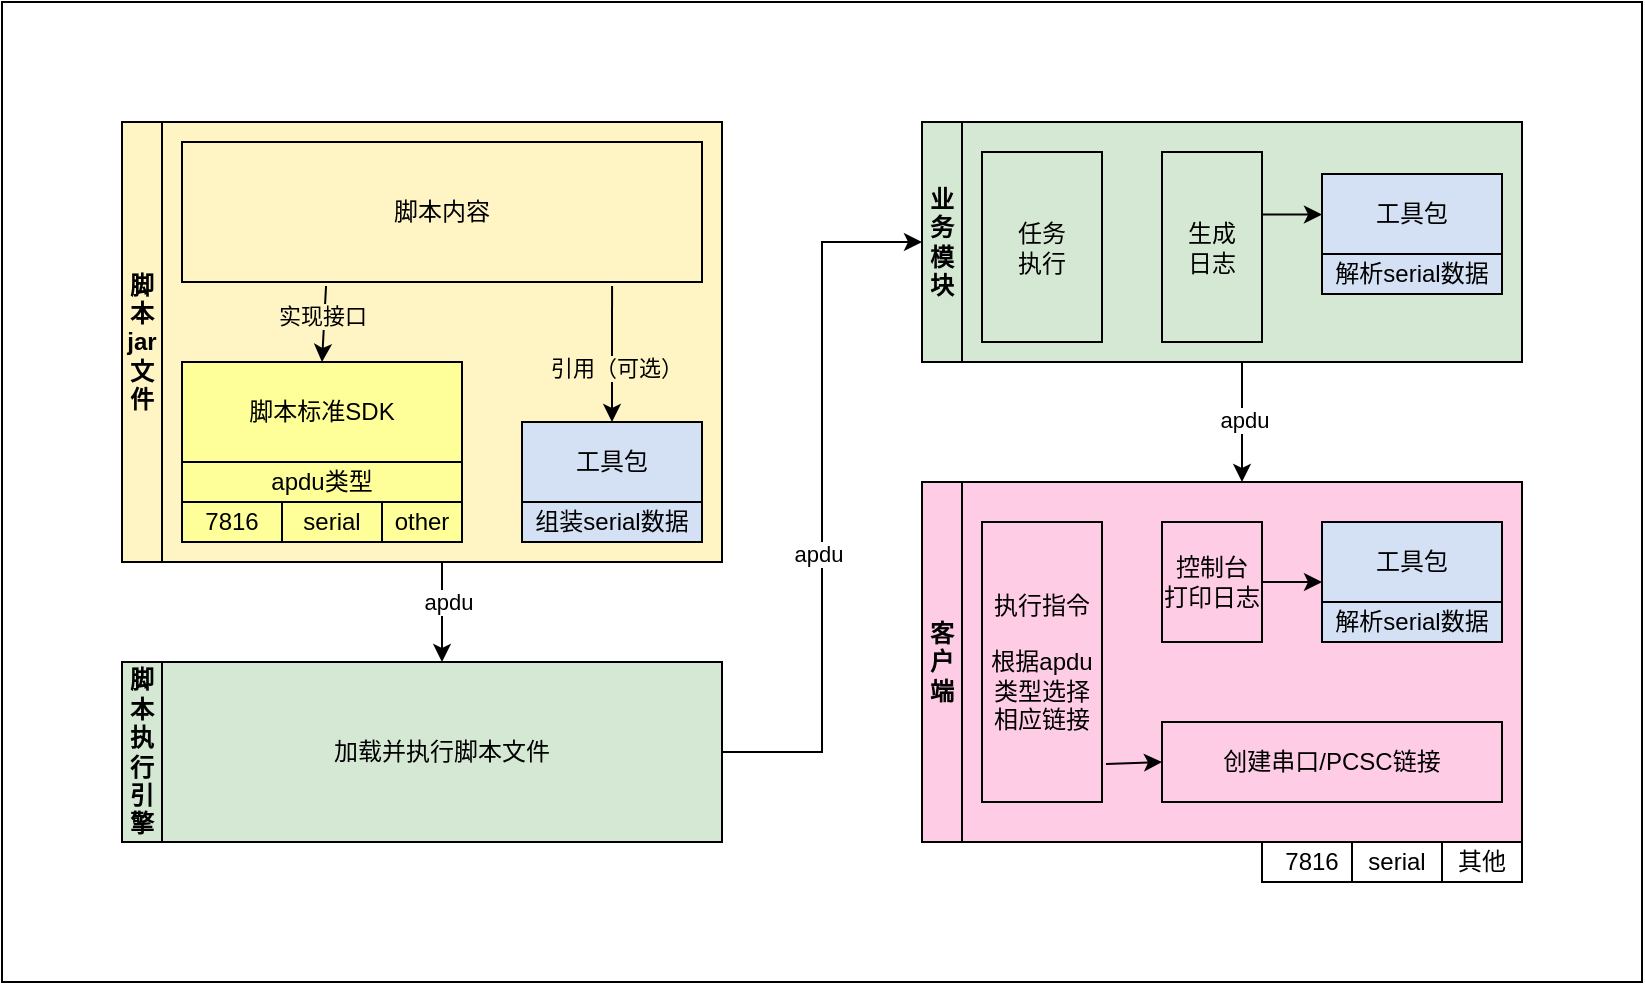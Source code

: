 <mxfile version="24.0.8" type="github">
  <diagram name="第 1 页" id="iLwtRstfEa1X_a1qnkbH">
    <mxGraphModel dx="1386" dy="785" grid="1" gridSize="10" guides="1" tooltips="1" connect="1" arrows="1" fold="1" page="1" pageScale="1" pageWidth="827" pageHeight="1169" math="0" shadow="0">
      <root>
        <mxCell id="0" />
        <mxCell id="1" parent="0" />
        <mxCell id="2bv0xw0G7mWe7me0fBdQ-71" value="" style="rounded=0;whiteSpace=wrap;html=1;" vertex="1" parent="1">
          <mxGeometry x="20" y="80" width="820" height="490" as="geometry" />
        </mxCell>
        <mxCell id="2bv0xw0G7mWe7me0fBdQ-54" style="edgeStyle=orthogonalEdgeStyle;rounded=0;orthogonalLoop=1;jettySize=auto;html=1;exitX=0.5;exitY=1;exitDx=0;exitDy=0;" edge="1" parent="1" source="2bv0xw0G7mWe7me0fBdQ-33" target="2bv0xw0G7mWe7me0fBdQ-18">
          <mxGeometry relative="1" as="geometry" />
        </mxCell>
        <mxCell id="2bv0xw0G7mWe7me0fBdQ-56" value="apdu" style="edgeLabel;html=1;align=center;verticalAlign=middle;resizable=0;points=[];fillColor=#FFCCE6;" vertex="1" connectable="0" parent="2bv0xw0G7mWe7me0fBdQ-54">
          <mxGeometry x="-0.029" y="1" relative="1" as="geometry">
            <mxPoint as="offset" />
          </mxGeometry>
        </mxCell>
        <mxCell id="2bv0xw0G7mWe7me0fBdQ-33" value="" style="rounded=0;whiteSpace=wrap;html=1;fillColor=#D5E8D4;" vertex="1" parent="1">
          <mxGeometry x="500" y="140" width="280" height="120" as="geometry" />
        </mxCell>
        <mxCell id="2bv0xw0G7mWe7me0fBdQ-30" style="edgeStyle=orthogonalEdgeStyle;rounded=0;orthogonalLoop=1;jettySize=auto;html=1;exitX=0.5;exitY=1;exitDx=0;exitDy=0;entryX=0.5;entryY=0;entryDx=0;entryDy=0;" edge="1" parent="1" source="2bv0xw0G7mWe7me0fBdQ-9" target="2bv0xw0G7mWe7me0fBdQ-14">
          <mxGeometry relative="1" as="geometry" />
        </mxCell>
        <mxCell id="2bv0xw0G7mWe7me0fBdQ-64" value="apdu" style="edgeLabel;html=1;align=center;verticalAlign=middle;resizable=0;points=[];" vertex="1" connectable="0" parent="2bv0xw0G7mWe7me0fBdQ-30">
          <mxGeometry x="-0.2" y="3" relative="1" as="geometry">
            <mxPoint as="offset" />
          </mxGeometry>
        </mxCell>
        <mxCell id="2bv0xw0G7mWe7me0fBdQ-9" value="" style="rounded=0;whiteSpace=wrap;html=1;fillColor=#FFF4C3;" vertex="1" parent="1">
          <mxGeometry x="100" y="140" width="280" height="220" as="geometry" />
        </mxCell>
        <mxCell id="2bv0xw0G7mWe7me0fBdQ-5" style="rounded=0;orthogonalLoop=1;jettySize=auto;html=1;entryX=0.5;entryY=0;entryDx=0;entryDy=0;fillColor=#FFF4C3;exitX=0.277;exitY=1.029;exitDx=0;exitDy=0;exitPerimeter=0;" edge="1" parent="1" source="2bv0xw0G7mWe7me0fBdQ-2" target="2bv0xw0G7mWe7me0fBdQ-1">
          <mxGeometry relative="1" as="geometry">
            <mxPoint x="170" y="220" as="sourcePoint" />
          </mxGeometry>
        </mxCell>
        <mxCell id="2bv0xw0G7mWe7me0fBdQ-7" value="实现接口" style="edgeLabel;html=1;align=center;verticalAlign=middle;resizable=0;points=[];fillColor=#FFF4C3;labelBackgroundColor=#FFF4C3;" vertex="1" connectable="0" parent="2bv0xw0G7mWe7me0fBdQ-5">
          <mxGeometry x="-0.2" y="-1" relative="1" as="geometry">
            <mxPoint as="offset" />
          </mxGeometry>
        </mxCell>
        <mxCell id="2bv0xw0G7mWe7me0fBdQ-6" style="rounded=0;orthogonalLoop=1;jettySize=auto;html=1;exitX=0.827;exitY=1.029;exitDx=0;exitDy=0;entryX=0.5;entryY=0;entryDx=0;entryDy=0;fillColor=#FFF4C3;exitPerimeter=0;" edge="1" parent="1" source="2bv0xw0G7mWe7me0fBdQ-2" target="2bv0xw0G7mWe7me0fBdQ-4">
          <mxGeometry relative="1" as="geometry" />
        </mxCell>
        <mxCell id="2bv0xw0G7mWe7me0fBdQ-8" value="引用（可选）" style="edgeLabel;html=1;align=center;verticalAlign=middle;resizable=0;points=[];fillColor=#FFF4C3;labelBackgroundColor=#FFF4C3;" vertex="1" connectable="0" parent="2bv0xw0G7mWe7me0fBdQ-6">
          <mxGeometry x="0.2" y="2" relative="1" as="geometry">
            <mxPoint as="offset" />
          </mxGeometry>
        </mxCell>
        <mxCell id="2bv0xw0G7mWe7me0fBdQ-2" value="脚本内容" style="rounded=0;whiteSpace=wrap;html=1;fillColor=#FFF4C3;" vertex="1" parent="1">
          <mxGeometry x="110" y="150" width="260" height="70" as="geometry" />
        </mxCell>
        <mxCell id="2bv0xw0G7mWe7me0fBdQ-1" value="脚本标准SDK" style="rounded=0;whiteSpace=wrap;html=1;fillColor=#FFFF99;" vertex="1" parent="1">
          <mxGeometry x="110" y="260" width="140" height="50" as="geometry" />
        </mxCell>
        <mxCell id="2bv0xw0G7mWe7me0fBdQ-4" value="工具包" style="rounded=0;whiteSpace=wrap;html=1;fillColor=#D4E1F5;" vertex="1" parent="1">
          <mxGeometry x="280" y="290" width="90" height="40" as="geometry" />
        </mxCell>
        <mxCell id="2bv0xw0G7mWe7me0fBdQ-32" style="edgeStyle=orthogonalEdgeStyle;rounded=0;orthogonalLoop=1;jettySize=auto;html=1;exitX=1;exitY=0.5;exitDx=0;exitDy=0;entryX=0;entryY=0.5;entryDx=0;entryDy=0;" edge="1" parent="1" source="2bv0xw0G7mWe7me0fBdQ-14" target="2bv0xw0G7mWe7me0fBdQ-15">
          <mxGeometry relative="1" as="geometry" />
        </mxCell>
        <mxCell id="2bv0xw0G7mWe7me0fBdQ-49" value="&lt;span style=&quot;color: rgba(0, 0, 0, 0); font-family: monospace; font-size: 0px; text-align: start; background-color: rgb(251, 251, 251);&quot;&gt;%3CmxGraphModel%3E%3Croot%3E%3CmxCell%20id%3D%220%22%2F%3E%3CmxCell%20id%3D%221%22%20parent%3D%220%22%2F%3E%3CmxCell%20id%3D%222%22%20value%3D%22data(%E5%8D%81%E5%85%AD%E8%BF%9B%E5%88%B6%E4%B8%B2)%22%20style%3D%22edgeLabel%3Bhtml%3D1%3Balign%3Dcenter%3BverticalAlign%3Dmiddle%3Bresizable%3D0%3Bpoints%3D%5B%5D%3B%22%20vertex%3D%221%22%20connectable%3D%220%22%20parent%3D%221%22%3E%3CmxGeometry%20x%3D%22238%22%20y%3D%22384%22%20as%3D%22geometry%22%2F%3E%3C%2FmxCell%3E%3C%2Froot%3E%3C%2FmxGraphModel%3E&lt;/span&gt;" style="edgeLabel;html=1;align=center;verticalAlign=middle;resizable=0;points=[];" vertex="1" connectable="0" parent="2bv0xw0G7mWe7me0fBdQ-32">
          <mxGeometry x="-0.08" y="-2" relative="1" as="geometry">
            <mxPoint as="offset" />
          </mxGeometry>
        </mxCell>
        <mxCell id="2bv0xw0G7mWe7me0fBdQ-50" value="apdu" style="edgeLabel;html=1;align=center;verticalAlign=middle;resizable=0;points=[];" vertex="1" connectable="0" parent="2bv0xw0G7mWe7me0fBdQ-32">
          <mxGeometry x="-0.16" y="2" relative="1" as="geometry">
            <mxPoint as="offset" />
          </mxGeometry>
        </mxCell>
        <mxCell id="2bv0xw0G7mWe7me0fBdQ-14" value="加载并执行脚本文件" style="rounded=0;whiteSpace=wrap;html=1;fillColor=#D5E8D4;" vertex="1" parent="1">
          <mxGeometry x="100" y="410" width="280" height="90" as="geometry" />
        </mxCell>
        <mxCell id="2bv0xw0G7mWe7me0fBdQ-15" value="业务模块" style="rounded=0;whiteSpace=wrap;html=1;fillColor=#D5E8D4;fontStyle=1" vertex="1" parent="1">
          <mxGeometry x="480" y="140" width="20" height="120" as="geometry" />
        </mxCell>
        <mxCell id="2bv0xw0G7mWe7me0fBdQ-18" value="" style="rounded=0;whiteSpace=wrap;html=1;fillColor=#FFCCE6;" vertex="1" parent="1">
          <mxGeometry x="500" y="320" width="280" height="180" as="geometry" />
        </mxCell>
        <mxCell id="2bv0xw0G7mWe7me0fBdQ-21" value="7816" style="rounded=0;whiteSpace=wrap;html=1;fillColor=#FFFF99;" vertex="1" parent="1">
          <mxGeometry x="110" y="330" width="50" height="20" as="geometry" />
        </mxCell>
        <mxCell id="2bv0xw0G7mWe7me0fBdQ-22" value="serial" style="rounded=0;whiteSpace=wrap;html=1;fillColor=#FFFF99;" vertex="1" parent="1">
          <mxGeometry x="160" y="330" width="50" height="20" as="geometry" />
        </mxCell>
        <mxCell id="2bv0xw0G7mWe7me0fBdQ-23" value="other" style="rounded=0;whiteSpace=wrap;html=1;fillColor=#FFFF99;" vertex="1" parent="1">
          <mxGeometry x="210" y="330" width="40" height="20" as="geometry" />
        </mxCell>
        <mxCell id="2bv0xw0G7mWe7me0fBdQ-24" value="组装serial数据" style="rounded=0;whiteSpace=wrap;html=1;fillColor=#D4E1F5;" vertex="1" parent="1">
          <mxGeometry x="280" y="330" width="90" height="20" as="geometry" />
        </mxCell>
        <mxCell id="2bv0xw0G7mWe7me0fBdQ-25" value="7816" style="rounded=0;whiteSpace=wrap;html=1;" vertex="1" parent="1">
          <mxGeometry x="650" y="500" width="50" height="20" as="geometry" />
        </mxCell>
        <mxCell id="2bv0xw0G7mWe7me0fBdQ-26" value="serial" style="rounded=0;whiteSpace=wrap;html=1;" vertex="1" parent="1">
          <mxGeometry x="695" y="500" width="45" height="20" as="geometry" />
        </mxCell>
        <mxCell id="2bv0xw0G7mWe7me0fBdQ-34" value="工具包" style="rounded=0;whiteSpace=wrap;html=1;fillColor=#D4E1F5;" vertex="1" parent="1">
          <mxGeometry x="680" y="166" width="90" height="40" as="geometry" />
        </mxCell>
        <mxCell id="2bv0xw0G7mWe7me0fBdQ-35" value="解析serial数据" style="rounded=0;whiteSpace=wrap;html=1;fillColor=#D4E1F5;" vertex="1" parent="1">
          <mxGeometry x="680" y="206" width="90" height="20" as="geometry" />
        </mxCell>
        <mxCell id="2bv0xw0G7mWe7me0fBdQ-36" value="脚本执行引擎" style="rounded=0;whiteSpace=wrap;html=1;fillColor=#D5E8D4;fontStyle=1" vertex="1" parent="1">
          <mxGeometry x="80" y="410" width="20" height="90" as="geometry" />
        </mxCell>
        <mxCell id="2bv0xw0G7mWe7me0fBdQ-37" value="任&lt;span style=&quot;background-color: initial;&quot;&gt;务&lt;/span&gt;&lt;div&gt;&lt;span style=&quot;background-color: initial;&quot;&gt;执行&lt;/span&gt;&lt;/div&gt;" style="rounded=0;whiteSpace=wrap;html=1;fillColor=#D5E8D4;" vertex="1" parent="1">
          <mxGeometry x="510" y="155" width="60" height="95" as="geometry" />
        </mxCell>
        <mxCell id="2bv0xw0G7mWe7me0fBdQ-46" style="edgeStyle=orthogonalEdgeStyle;rounded=0;orthogonalLoop=1;jettySize=auto;html=1;exitX=0.98;exitY=0.329;exitDx=0;exitDy=0;entryX=0;entryY=0.5;entryDx=0;entryDy=0;exitPerimeter=0;fillColor=#D5E8D4;" edge="1" parent="1" source="2bv0xw0G7mWe7me0fBdQ-41" target="2bv0xw0G7mWe7me0fBdQ-34">
          <mxGeometry relative="1" as="geometry" />
        </mxCell>
        <mxCell id="2bv0xw0G7mWe7me0fBdQ-41" value="生成&lt;div&gt;日志&lt;/div&gt;" style="rounded=0;whiteSpace=wrap;html=1;fillColor=#D5E8D4;" vertex="1" parent="1">
          <mxGeometry x="600" y="155" width="50" height="95" as="geometry" />
        </mxCell>
        <mxCell id="2bv0xw0G7mWe7me0fBdQ-47" value="客户端" style="rounded=0;whiteSpace=wrap;html=1;fillColor=#FFCCE6;fontStyle=1" vertex="1" parent="1">
          <mxGeometry x="480" y="320" width="20" height="180" as="geometry" />
        </mxCell>
        <mxCell id="2bv0xw0G7mWe7me0fBdQ-48" value="脚本jar文件" style="rounded=0;whiteSpace=wrap;html=1;fillColor=#FFF4C3;fontStyle=1" vertex="1" parent="1">
          <mxGeometry x="80" y="140" width="20" height="220" as="geometry" />
        </mxCell>
        <mxCell id="2bv0xw0G7mWe7me0fBdQ-55" value="其他" style="rounded=0;whiteSpace=wrap;html=1;" vertex="1" parent="1">
          <mxGeometry x="740" y="500" width="40" height="20" as="geometry" />
        </mxCell>
        <mxCell id="2bv0xw0G7mWe7me0fBdQ-57" value="创建串口/PCSC链接" style="rounded=0;whiteSpace=wrap;html=1;fillColor=#FFCCE6;" vertex="1" parent="1">
          <mxGeometry x="600" y="440" width="170" height="40" as="geometry" />
        </mxCell>
        <mxCell id="2bv0xw0G7mWe7me0fBdQ-69" style="rounded=0;orthogonalLoop=1;jettySize=auto;html=1;exitX=1.033;exitY=0.864;exitDx=0;exitDy=0;entryX=0;entryY=0.5;entryDx=0;entryDy=0;exitPerimeter=0;fillColor=#FFCCE6;" edge="1" parent="1" source="2bv0xw0G7mWe7me0fBdQ-58" target="2bv0xw0G7mWe7me0fBdQ-57">
          <mxGeometry relative="1" as="geometry" />
        </mxCell>
        <mxCell id="2bv0xw0G7mWe7me0fBdQ-58" value="执行指令&lt;div&gt;&lt;br&gt;&lt;div&gt;根据apdu类型选择相应链接&lt;/div&gt;&lt;/div&gt;" style="rounded=0;whiteSpace=wrap;html=1;fillColor=#FFCCE6;" vertex="1" parent="1">
          <mxGeometry x="510" y="340" width="60" height="140" as="geometry" />
        </mxCell>
        <mxCell id="2bv0xw0G7mWe7me0fBdQ-59" value="工具包" style="rounded=0;whiteSpace=wrap;html=1;fillColor=#D4E1F5;" vertex="1" parent="1">
          <mxGeometry x="680" y="340" width="90" height="40" as="geometry" />
        </mxCell>
        <mxCell id="2bv0xw0G7mWe7me0fBdQ-60" value="解析serial数据" style="rounded=0;whiteSpace=wrap;html=1;fillColor=#D4E1F5;" vertex="1" parent="1">
          <mxGeometry x="680" y="380" width="90" height="20" as="geometry" />
        </mxCell>
        <mxCell id="2bv0xw0G7mWe7me0fBdQ-66" style="edgeStyle=orthogonalEdgeStyle;rounded=0;orthogonalLoop=1;jettySize=auto;html=1;exitX=1;exitY=0.5;exitDx=0;exitDy=0;entryX=0;entryY=0.75;entryDx=0;entryDy=0;fillColor=#FFCCE6;" edge="1" parent="1" source="2bv0xw0G7mWe7me0fBdQ-61" target="2bv0xw0G7mWe7me0fBdQ-59">
          <mxGeometry relative="1" as="geometry" />
        </mxCell>
        <mxCell id="2bv0xw0G7mWe7me0fBdQ-61" value="控制台&lt;div&gt;打印日志&lt;/div&gt;" style="rounded=0;whiteSpace=wrap;html=1;fillColor=#FFCCE6;" vertex="1" parent="1">
          <mxGeometry x="600" y="340" width="50" height="60" as="geometry" />
        </mxCell>
        <mxCell id="2bv0xw0G7mWe7me0fBdQ-63" value="apdu类型" style="rounded=0;whiteSpace=wrap;html=1;fillColor=#FFFF99;" vertex="1" parent="1">
          <mxGeometry x="110" y="310" width="140" height="20" as="geometry" />
        </mxCell>
      </root>
    </mxGraphModel>
  </diagram>
</mxfile>

